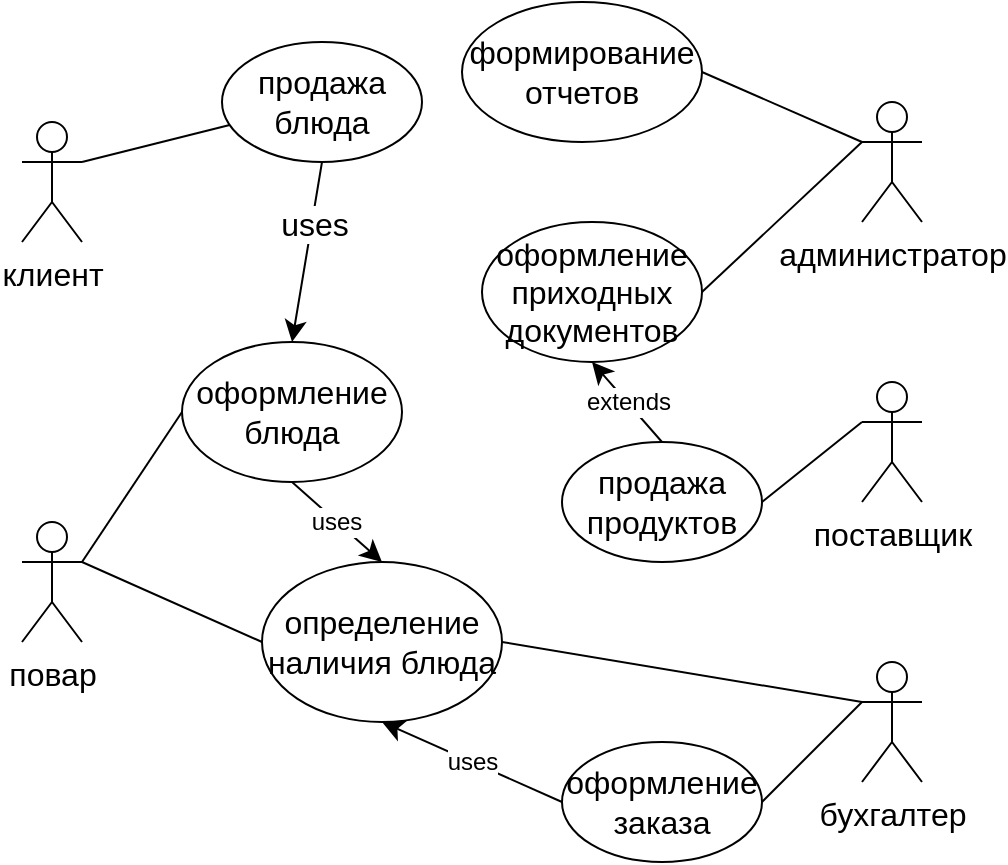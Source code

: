 <mxfile version="21.3.2" type="device">
  <diagram name="Страница 1" id="wnu83PQXjWgFwxdrAiML">
    <mxGraphModel dx="521" dy="605" grid="1" gridSize="10" guides="1" tooltips="1" connect="1" arrows="1" fold="1" page="1" pageScale="1" pageWidth="827" pageHeight="1169" math="0" shadow="0">
      <root>
        <mxCell id="0" />
        <mxCell id="1" parent="0" />
        <mxCell id="0T6550_bJ-ykSYc_7AiQ-1" value="клиент" style="shape=umlActor;verticalLabelPosition=bottom;verticalAlign=top;html=1;outlineConnect=0;fontSize=16;" vertex="1" parent="1">
          <mxGeometry x="30" y="100" width="30" height="60" as="geometry" />
        </mxCell>
        <mxCell id="0T6550_bJ-ykSYc_7AiQ-2" value="повар" style="shape=umlActor;verticalLabelPosition=bottom;verticalAlign=top;html=1;outlineConnect=0;fontSize=16;" vertex="1" parent="1">
          <mxGeometry x="30" y="300" width="30" height="60" as="geometry" />
        </mxCell>
        <mxCell id="0T6550_bJ-ykSYc_7AiQ-3" value="администратор" style="shape=umlActor;verticalLabelPosition=bottom;verticalAlign=top;html=1;outlineConnect=0;fontSize=16;" vertex="1" parent="1">
          <mxGeometry x="450" y="90" width="30" height="60" as="geometry" />
        </mxCell>
        <mxCell id="0T6550_bJ-ykSYc_7AiQ-4" value="поставщик" style="shape=umlActor;verticalLabelPosition=bottom;verticalAlign=top;html=1;outlineConnect=0;fontSize=16;" vertex="1" parent="1">
          <mxGeometry x="450" y="230" width="30" height="60" as="geometry" />
        </mxCell>
        <mxCell id="0T6550_bJ-ykSYc_7AiQ-5" value="бухгалтер" style="shape=umlActor;verticalLabelPosition=bottom;verticalAlign=top;html=1;outlineConnect=0;fontSize=16;" vertex="1" parent="1">
          <mxGeometry x="450" y="370" width="30" height="60" as="geometry" />
        </mxCell>
        <mxCell id="0T6550_bJ-ykSYc_7AiQ-16" style="edgeStyle=none;curved=1;rounded=0;orthogonalLoop=1;jettySize=auto;html=1;exitX=0.5;exitY=1;exitDx=0;exitDy=0;entryX=0.5;entryY=0;entryDx=0;entryDy=0;fontSize=12;startSize=8;endSize=8;" edge="1" parent="1" source="0T6550_bJ-ykSYc_7AiQ-6" target="0T6550_bJ-ykSYc_7AiQ-8">
          <mxGeometry relative="1" as="geometry" />
        </mxCell>
        <mxCell id="0T6550_bJ-ykSYc_7AiQ-17" value="uses" style="edgeLabel;html=1;align=center;verticalAlign=middle;resizable=0;points=[];fontSize=16;" vertex="1" connectable="0" parent="0T6550_bJ-ykSYc_7AiQ-16">
          <mxGeometry x="-0.323" y="1" relative="1" as="geometry">
            <mxPoint as="offset" />
          </mxGeometry>
        </mxCell>
        <mxCell id="0T6550_bJ-ykSYc_7AiQ-6" value="продажа блюда" style="ellipse;whiteSpace=wrap;html=1;fontSize=16;" vertex="1" parent="1">
          <mxGeometry x="130" y="60" width="100" height="60" as="geometry" />
        </mxCell>
        <mxCell id="0T6550_bJ-ykSYc_7AiQ-18" value="uses" style="edgeStyle=none;curved=1;rounded=0;orthogonalLoop=1;jettySize=auto;html=1;exitX=0.5;exitY=1;exitDx=0;exitDy=0;entryX=0.5;entryY=0;entryDx=0;entryDy=0;fontSize=12;startSize=8;endSize=8;" edge="1" parent="1" source="0T6550_bJ-ykSYc_7AiQ-8" target="0T6550_bJ-ykSYc_7AiQ-9">
          <mxGeometry relative="1" as="geometry" />
        </mxCell>
        <mxCell id="0T6550_bJ-ykSYc_7AiQ-8" value="оформление блюда" style="ellipse;whiteSpace=wrap;html=1;fontSize=16;" vertex="1" parent="1">
          <mxGeometry x="110" y="210" width="110" height="70" as="geometry" />
        </mxCell>
        <mxCell id="0T6550_bJ-ykSYc_7AiQ-9" value="определение наличия блюда" style="ellipse;whiteSpace=wrap;html=1;fontSize=16;" vertex="1" parent="1">
          <mxGeometry x="150" y="320" width="120" height="80" as="geometry" />
        </mxCell>
        <mxCell id="0T6550_bJ-ykSYc_7AiQ-22" value="uses" style="edgeStyle=none;curved=1;rounded=0;orthogonalLoop=1;jettySize=auto;html=1;exitX=0;exitY=0.5;exitDx=0;exitDy=0;entryX=0.5;entryY=1;entryDx=0;entryDy=0;fontSize=12;startSize=8;endSize=8;" edge="1" parent="1" source="0T6550_bJ-ykSYc_7AiQ-10" target="0T6550_bJ-ykSYc_7AiQ-9">
          <mxGeometry relative="1" as="geometry" />
        </mxCell>
        <mxCell id="0T6550_bJ-ykSYc_7AiQ-10" value="оформление заказа" style="ellipse;whiteSpace=wrap;html=1;fontSize=16;" vertex="1" parent="1">
          <mxGeometry x="300" y="410" width="100" height="60" as="geometry" />
        </mxCell>
        <mxCell id="0T6550_bJ-ykSYc_7AiQ-26" value="extends" style="edgeStyle=none;curved=1;rounded=0;orthogonalLoop=1;jettySize=auto;html=1;exitX=0.5;exitY=0;exitDx=0;exitDy=0;entryX=0.5;entryY=1;entryDx=0;entryDy=0;fontSize=12;startSize=8;endSize=8;" edge="1" parent="1" source="0T6550_bJ-ykSYc_7AiQ-11" target="0T6550_bJ-ykSYc_7AiQ-12">
          <mxGeometry relative="1" as="geometry" />
        </mxCell>
        <mxCell id="0T6550_bJ-ykSYc_7AiQ-11" value="продажа продуктов" style="ellipse;whiteSpace=wrap;html=1;fontSize=16;" vertex="1" parent="1">
          <mxGeometry x="300" y="260" width="100" height="60" as="geometry" />
        </mxCell>
        <mxCell id="0T6550_bJ-ykSYc_7AiQ-12" value="оформление приходных документов" style="ellipse;whiteSpace=wrap;html=1;fontSize=16;" vertex="1" parent="1">
          <mxGeometry x="260" y="150" width="110" height="70" as="geometry" />
        </mxCell>
        <mxCell id="0T6550_bJ-ykSYc_7AiQ-13" value="формирование отчетов" style="ellipse;whiteSpace=wrap;html=1;fontSize=16;" vertex="1" parent="1">
          <mxGeometry x="250" y="40" width="120" height="70" as="geometry" />
        </mxCell>
        <mxCell id="0T6550_bJ-ykSYc_7AiQ-15" value="" style="endArrow=none;html=1;rounded=0;fontSize=12;startSize=8;endSize=8;curved=1;" edge="1" parent="1" target="0T6550_bJ-ykSYc_7AiQ-6">
          <mxGeometry width="50" height="50" relative="1" as="geometry">
            <mxPoint x="60" y="120" as="sourcePoint" />
            <mxPoint x="110" y="70" as="targetPoint" />
          </mxGeometry>
        </mxCell>
        <mxCell id="0T6550_bJ-ykSYc_7AiQ-19" value="" style="endArrow=none;html=1;rounded=0;fontSize=12;startSize=8;endSize=8;curved=1;entryX=0;entryY=0.5;entryDx=0;entryDy=0;" edge="1" parent="1" target="0T6550_bJ-ykSYc_7AiQ-8">
          <mxGeometry width="50" height="50" relative="1" as="geometry">
            <mxPoint x="60" y="320" as="sourcePoint" />
            <mxPoint x="110" y="270" as="targetPoint" />
          </mxGeometry>
        </mxCell>
        <mxCell id="0T6550_bJ-ykSYc_7AiQ-20" value="" style="endArrow=none;html=1;rounded=0;fontSize=12;startSize=8;endSize=8;curved=1;entryX=0;entryY=0.5;entryDx=0;entryDy=0;" edge="1" parent="1" target="0T6550_bJ-ykSYc_7AiQ-9">
          <mxGeometry width="50" height="50" relative="1" as="geometry">
            <mxPoint x="60" y="320" as="sourcePoint" />
            <mxPoint x="110" y="270" as="targetPoint" />
          </mxGeometry>
        </mxCell>
        <mxCell id="0T6550_bJ-ykSYc_7AiQ-23" value="" style="endArrow=none;html=1;rounded=0;fontSize=12;startSize=8;endSize=8;curved=1;exitX=1;exitY=0.5;exitDx=0;exitDy=0;" edge="1" parent="1" source="0T6550_bJ-ykSYc_7AiQ-10">
          <mxGeometry width="50" height="50" relative="1" as="geometry">
            <mxPoint x="400" y="440" as="sourcePoint" />
            <mxPoint x="450" y="390" as="targetPoint" />
          </mxGeometry>
        </mxCell>
        <mxCell id="0T6550_bJ-ykSYc_7AiQ-24" value="" style="endArrow=none;html=1;rounded=0;fontSize=12;startSize=8;endSize=8;curved=1;entryX=1;entryY=0.5;entryDx=0;entryDy=0;" edge="1" parent="1" target="0T6550_bJ-ykSYc_7AiQ-9">
          <mxGeometry width="50" height="50" relative="1" as="geometry">
            <mxPoint x="450" y="390" as="sourcePoint" />
            <mxPoint x="500" y="340" as="targetPoint" />
          </mxGeometry>
        </mxCell>
        <mxCell id="0T6550_bJ-ykSYc_7AiQ-25" value="" style="endArrow=none;html=1;rounded=0;fontSize=12;startSize=8;endSize=8;curved=1;exitX=1;exitY=0.5;exitDx=0;exitDy=0;" edge="1" parent="1" source="0T6550_bJ-ykSYc_7AiQ-11">
          <mxGeometry width="50" height="50" relative="1" as="geometry">
            <mxPoint x="400" y="300" as="sourcePoint" />
            <mxPoint x="450" y="250" as="targetPoint" />
          </mxGeometry>
        </mxCell>
        <mxCell id="0T6550_bJ-ykSYc_7AiQ-27" value="" style="endArrow=none;html=1;rounded=0;fontSize=12;startSize=8;endSize=8;curved=1;exitX=1;exitY=0.5;exitDx=0;exitDy=0;" edge="1" parent="1" source="0T6550_bJ-ykSYc_7AiQ-12">
          <mxGeometry width="50" height="50" relative="1" as="geometry">
            <mxPoint x="400" y="160" as="sourcePoint" />
            <mxPoint x="450" y="110" as="targetPoint" />
          </mxGeometry>
        </mxCell>
        <mxCell id="0T6550_bJ-ykSYc_7AiQ-28" value="" style="endArrow=none;html=1;rounded=0;fontSize=12;startSize=8;endSize=8;curved=1;exitX=1;exitY=0.5;exitDx=0;exitDy=0;" edge="1" parent="1" source="0T6550_bJ-ykSYc_7AiQ-13">
          <mxGeometry width="50" height="50" relative="1" as="geometry">
            <mxPoint x="400" y="160" as="sourcePoint" />
            <mxPoint x="450" y="110" as="targetPoint" />
          </mxGeometry>
        </mxCell>
      </root>
    </mxGraphModel>
  </diagram>
</mxfile>
